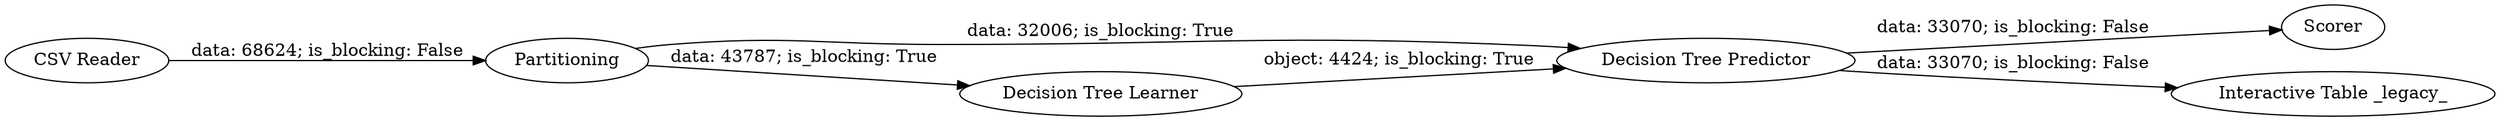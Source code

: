 digraph {
	"3177366453212260942_6" [label="Decision Tree Predictor"]
	"3177366453212260942_3" [label="Decision Tree Learner"]
	"3177366453212260942_9" [label=Scorer]
	"3177366453212260942_2" [label=Partitioning]
	"3177366453212260942_10" [label="CSV Reader"]
	"3177366453212260942_8" [label="Interactive Table _legacy_"]
	"3177366453212260942_2" -> "3177366453212260942_6" [label="data: 32006; is_blocking: True"]
	"3177366453212260942_6" -> "3177366453212260942_8" [label="data: 33070; is_blocking: False"]
	"3177366453212260942_2" -> "3177366453212260942_3" [label="data: 43787; is_blocking: True"]
	"3177366453212260942_10" -> "3177366453212260942_2" [label="data: 68624; is_blocking: False"]
	"3177366453212260942_3" -> "3177366453212260942_6" [label="object: 4424; is_blocking: True"]
	"3177366453212260942_6" -> "3177366453212260942_9" [label="data: 33070; is_blocking: False"]
	rankdir=LR
}
